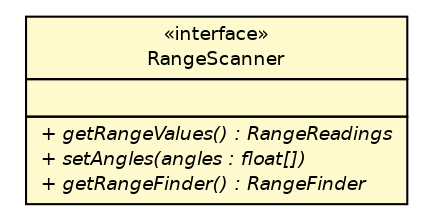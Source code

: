 #!/usr/local/bin/dot
#
# Class diagram 
# Generated by UMLGraph version R5_6-24-gf6e263 (http://www.umlgraph.org/)
#

digraph G {
	edge [fontname="Helvetica",fontsize=10,labelfontname="Helvetica",labelfontsize=10];
	node [fontname="Helvetica",fontsize=10,shape=plaintext];
	nodesep=0.25;
	ranksep=0.5;
	// lejos.robotics.RangeScanner
	c6508 [label=<<table title="lejos.robotics.RangeScanner" border="0" cellborder="1" cellspacing="0" cellpadding="2" port="p" bgcolor="lemonChiffon" href="./RangeScanner.html">
		<tr><td><table border="0" cellspacing="0" cellpadding="1">
<tr><td align="center" balign="center"> &#171;interface&#187; </td></tr>
<tr><td align="center" balign="center"> RangeScanner </td></tr>
		</table></td></tr>
		<tr><td><table border="0" cellspacing="0" cellpadding="1">
<tr><td align="left" balign="left">  </td></tr>
		</table></td></tr>
		<tr><td><table border="0" cellspacing="0" cellpadding="1">
<tr><td align="left" balign="left"><font face="Helvetica-Oblique" point-size="9.0"> + getRangeValues() : RangeReadings </font></td></tr>
<tr><td align="left" balign="left"><font face="Helvetica-Oblique" point-size="9.0"> + setAngles(angles : float[]) </font></td></tr>
<tr><td align="left" balign="left"><font face="Helvetica-Oblique" point-size="9.0"> + getRangeFinder() : RangeFinder </font></td></tr>
		</table></td></tr>
		</table>>, URL="./RangeScanner.html", fontname="Helvetica", fontcolor="black", fontsize=9.0];
}

